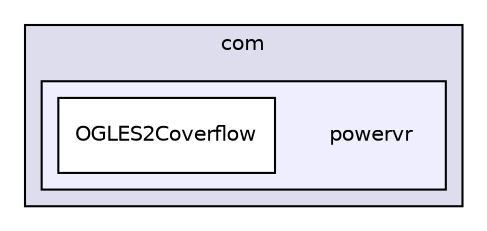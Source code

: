 digraph "PVR/SDK_3.4/Examples/Advanced/Coverflow/OGLES2/Build/Android/src/com/powervr" {
  compound=true
  node [ fontsize="10", fontname="Helvetica"];
  edge [ labelfontsize="10", labelfontname="Helvetica"];
  subgraph clusterdir_b0ca05f0b655c432d5b5f5c3ce1a6c98 {
    graph [ bgcolor="#ddddee", pencolor="black", label="com" fontname="Helvetica", fontsize="10", URL="dir_b0ca05f0b655c432d5b5f5c3ce1a6c98.html"]
  subgraph clusterdir_0720e872fae4b3d67b1326bae6b74ffb {
    graph [ bgcolor="#eeeeff", pencolor="black", label="" URL="dir_0720e872fae4b3d67b1326bae6b74ffb.html"];
    dir_0720e872fae4b3d67b1326bae6b74ffb [shape=plaintext label="powervr"];
    dir_df2df7ef813a818a14948b4696a870e0 [shape=box label="OGLES2Coverflow" color="black" fillcolor="white" style="filled" URL="dir_df2df7ef813a818a14948b4696a870e0.html"];
  }
  }
}
